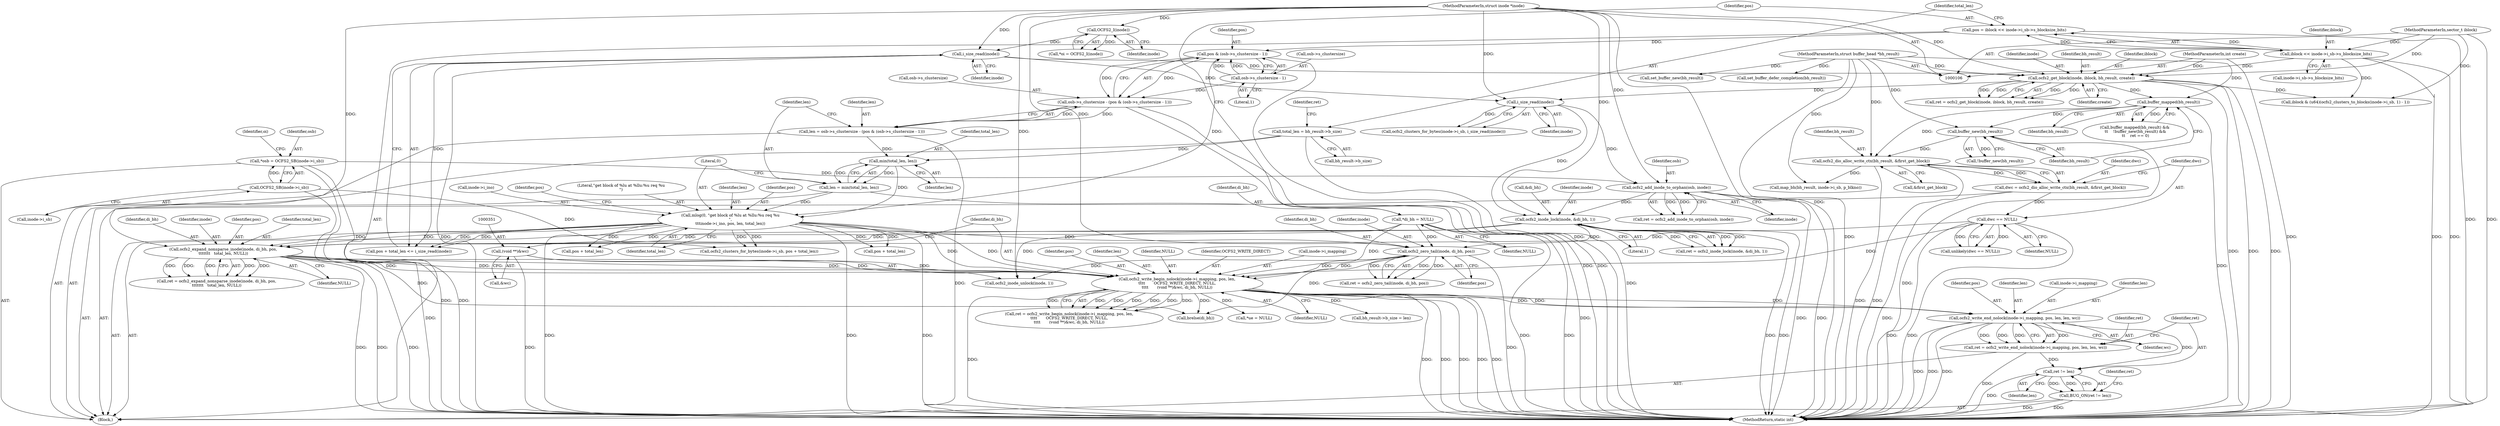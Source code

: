 digraph "1_linux_3e4c56d41eef5595035872a2ec5a483f42e8917f@API" {
"1000457" [label="(Call,ocfs2_write_end_nolock(inode->i_mapping, pos, len, len, wc))"];
"1000342" [label="(Call,ocfs2_write_begin_nolock(inode->i_mapping, pos, len,\n\t\t\t\t       OCFS2_WRITE_DIRECT, NULL,\n\t\t\t\t       (void **)&wc, di_bh, NULL))"];
"1000326" [label="(Call,ocfs2_expand_nonsparse_inode(inode, di_bh, pos,\n\t\t\t\t\t\t\t   total_len, NULL))"];
"1000292" [label="(Call,ocfs2_inode_lock(inode, &di_bh, 1))"];
"1000265" [label="(Call,i_size_read(inode))"];
"1000205" [label="(Call,ocfs2_get_block(inode, iblock, bh_result, create))"];
"1000195" [label="(Call,i_size_read(inode))"];
"1000122" [label="(Call,OCFS2_I(inode))"];
"1000107" [label="(MethodParameterIn,struct inode *inode)"];
"1000141" [label="(Call,iblock << inode->i_sb->s_blocksize_bits)"];
"1000108" [label="(MethodParameterIn,sector_t iblock)"];
"1000109" [label="(MethodParameterIn,struct buffer_head *bh_result)"];
"1000110" [label="(MethodParameterIn,int create)"];
"1000274" [label="(Call,ocfs2_add_inode_to_orphan(osb, inode))"];
"1000113" [label="(Call,*osb = OCFS2_SB(inode->i_sb))"];
"1000115" [label="(Call,OCFS2_SB(inode->i_sb))"];
"1000134" [label="(Call,*di_bh = NULL)"];
"1000181" [label="(Call,mlog(0, \"get block of %lu at %llu:%u req %u\n\",\n\t\t\tinode->i_ino, pos, len, total_len))"];
"1000169" [label="(Call,pos & (osb->s_clustersize - 1))"];
"1000139" [label="(Call,pos = iblock << inode->i_sb->s_blocksize_bits)"];
"1000171" [label="(Call,osb->s_clustersize - 1)"];
"1000176" [label="(Call,len = min(total_len, len))"];
"1000178" [label="(Call,min(total_len, len))"];
"1000150" [label="(Call,total_len = bh_result->b_size)"];
"1000163" [label="(Call,len = osb->s_clustersize - (pos & (osb->s_clustersize - 1)))"];
"1000165" [label="(Call,osb->s_clustersize - (pos & (osb->s_clustersize - 1)))"];
"1000240" [label="(Call,dwc == NULL)"];
"1000232" [label="(Call,dwc = ocfs2_dio_alloc_write_ctx(bh_result, &first_get_block))"];
"1000234" [label="(Call,ocfs2_dio_alloc_write_ctx(bh_result, &first_get_block))"];
"1000217" [label="(Call,buffer_mapped(bh_result))"];
"1000221" [label="(Call,buffer_new(bh_result))"];
"1000319" [label="(Call,ocfs2_zero_tail(inode, di_bh, pos))"];
"1000350" [label="(Call,(void **)&wc)"];
"1000455" [label="(Call,ret = ocfs2_write_end_nolock(inode->i_mapping, pos, len, len, wc))"];
"1000466" [label="(Call,ret != len)"];
"1000465" [label="(Call,BUG_ON(ret != len))"];
"1000396" [label="(Call,map_bh(bh_result, inode->i_sb, p_blkno))"];
"1000465" [label="(Call,BUG_ON(ret != len))"];
"1000175" [label="(Literal,1)"];
"1000354" [label="(Identifier,di_bh)"];
"1000296" [label="(Literal,1)"];
"1000195" [label="(Call,i_size_read(inode))"];
"1000180" [label="(Identifier,len)"];
"1000272" [label="(Call,ret = ocfs2_add_inode_to_orphan(osb, inode))"];
"1000142" [label="(Identifier,iblock)"];
"1000481" [label="(Call,brelse(di_bh))"];
"1000468" [label="(Identifier,len)"];
"1000140" [label="(Identifier,pos)"];
"1000330" [label="(Identifier,total_len)"];
"1000235" [label="(Identifier,bh_result)"];
"1000123" [label="(Identifier,inode)"];
"1000462" [label="(Identifier,len)"];
"1000456" [label="(Identifier,ret)"];
"1000266" [label="(Identifier,inode)"];
"1000177" [label="(Identifier,len)"];
"1000258" [label="(Call,pos + total_len)"];
"1000150" [label="(Call,total_len = bh_result->b_size)"];
"1000478" [label="(Call,ocfs2_inode_unlock(inode, 1))"];
"1000411" [label="(Call,set_buffer_new(bh_result))"];
"1000317" [label="(Call,ret = ocfs2_zero_tail(inode, di_bh, pos))"];
"1000192" [label="(Call,pos + total_len)"];
"1000216" [label="(Call,buffer_mapped(bh_result) &&\n \t\t    !buffer_new(bh_result) &&\n \t\t    ret == 0)"];
"1000239" [label="(Call,unlikely(dwc == NULL))"];
"1000111" [label="(Block,)"];
"1000169" [label="(Call,pos & (osb->s_clustersize - 1))"];
"1000331" [label="(Identifier,NULL)"];
"1000458" [label="(Call,inode->i_mapping)"];
"1000413" [label="(Call,set_buffer_defer_completion(bh_result))"];
"1000340" [label="(Call,ret = ocfs2_write_begin_nolock(inode->i_mapping, pos, len,\n\t\t\t\t       OCFS2_WRITE_DIRECT, NULL,\n\t\t\t\t       (void **)&wc, di_bh, NULL))"];
"1000342" [label="(Call,ocfs2_write_begin_nolock(inode->i_mapping, pos, len,\n\t\t\t\t       OCFS2_WRITE_DIRECT, NULL,\n\t\t\t\t       (void **)&wc, di_bh, NULL))"];
"1000276" [label="(Identifier,inode)"];
"1000193" [label="(Identifier,pos)"];
"1000189" [label="(Identifier,total_len)"];
"1000241" [label="(Identifier,dwc)"];
"1000328" [label="(Identifier,di_bh)"];
"1000236" [label="(Call,&first_get_block)"];
"1000217" [label="(Call,buffer_mapped(bh_result))"];
"1000114" [label="(Identifier,osb)"];
"1000166" [label="(Call,osb->s_clustersize)"];
"1000181" [label="(Call,mlog(0, \"get block of %lu at %llu:%u req %u\n\",\n\t\t\tinode->i_ino, pos, len, total_len))"];
"1000455" [label="(Call,ret = ocfs2_write_end_nolock(inode->i_mapping, pos, len, len, wc))"];
"1000121" [label="(Identifier,oi)"];
"1000182" [label="(Literal,0)"];
"1000385" [label="(Call,iblock & (u64)(ocfs2_clusters_to_blocks(inode->i_sb, 1) - 1))"];
"1000350" [label="(Call,(void **)&wc)"];
"1000424" [label="(Call,*ue = NULL)"];
"1000320" [label="(Identifier,inode)"];
"1000141" [label="(Call,iblock << inode->i_sb->s_blocksize_bits)"];
"1000183" [label="(Literal,\"get block of %lu at %llu:%u req %u\n\")"];
"1000108" [label="(MethodParameterIn,sector_t iblock)"];
"1000242" [label="(Identifier,NULL)"];
"1000163" [label="(Call,len = osb->s_clustersize - (pos & (osb->s_clustersize - 1)))"];
"1000265" [label="(Call,i_size_read(inode))"];
"1000261" [label="(Call,ocfs2_clusters_for_bytes(inode->i_sb, i_size_read(inode)))"];
"1000203" [label="(Call,ret = ocfs2_get_block(inode, iblock, bh_result, create))"];
"1000346" [label="(Identifier,pos)"];
"1000135" [label="(Identifier,di_bh)"];
"1000176" [label="(Call,len = min(total_len, len))"];
"1000233" [label="(Identifier,dwc)"];
"1000232" [label="(Call,dwc = ocfs2_dio_alloc_write_ctx(bh_result, &first_get_block))"];
"1000209" [label="(Identifier,create)"];
"1000275" [label="(Identifier,osb)"];
"1000240" [label="(Call,dwc == NULL)"];
"1000222" [label="(Identifier,bh_result)"];
"1000274" [label="(Call,ocfs2_add_inode_to_orphan(osb, inode))"];
"1000134" [label="(Call,*di_bh = NULL)"];
"1000220" [label="(Call,!buffer_new(bh_result))"];
"1000470" [label="(Identifier,ret)"];
"1000152" [label="(Call,bh_result->b_size)"];
"1000324" [label="(Call,ret = ocfs2_expand_nonsparse_inode(inode, di_bh, pos,\n\t\t\t\t\t\t\t   total_len, NULL))"];
"1000207" [label="(Identifier,iblock)"];
"1000463" [label="(Identifier,len)"];
"1000116" [label="(Call,inode->i_sb)"];
"1000234" [label="(Call,ocfs2_dio_alloc_write_ctx(bh_result, &first_get_block))"];
"1000191" [label="(Call,pos + total_len <= i_size_read(inode))"];
"1000171" [label="(Call,osb->s_clustersize - 1)"];
"1000188" [label="(Identifier,len)"];
"1000352" [label="(Call,&wc)"];
"1000143" [label="(Call,inode->i_sb->s_blocksize_bits)"];
"1000327" [label="(Identifier,inode)"];
"1000457" [label="(Call,ocfs2_write_end_nolock(inode->i_mapping, pos, len, len, wc))"];
"1000110" [label="(MethodParameterIn,int create)"];
"1000466" [label="(Call,ret != len)"];
"1000170" [label="(Identifier,pos)"];
"1000464" [label="(Identifier,wc)"];
"1000113" [label="(Call,*osb = OCFS2_SB(inode->i_sb))"];
"1000151" [label="(Identifier,total_len)"];
"1000206" [label="(Identifier,inode)"];
"1000254" [label="(Call,ocfs2_clusters_for_bytes(inode->i_sb, pos + total_len))"];
"1000164" [label="(Identifier,len)"];
"1000347" [label="(Identifier,len)"];
"1000349" [label="(Identifier,NULL)"];
"1000165" [label="(Call,osb->s_clustersize - (pos & (osb->s_clustersize - 1)))"];
"1000107" [label="(MethodParameterIn,struct inode *inode)"];
"1000494" [label="(MethodReturn,static int)"];
"1000122" [label="(Call,OCFS2_I(inode))"];
"1000187" [label="(Identifier,pos)"];
"1000326" [label="(Call,ocfs2_expand_nonsparse_inode(inode, di_bh, pos,\n\t\t\t\t\t\t\t   total_len, NULL))"];
"1000196" [label="(Identifier,inode)"];
"1000329" [label="(Identifier,pos)"];
"1000109" [label="(MethodParameterIn,struct buffer_head *bh_result)"];
"1000157" [label="(Identifier,ret)"];
"1000321" [label="(Identifier,di_bh)"];
"1000294" [label="(Call,&di_bh)"];
"1000348" [label="(Identifier,OCFS2_WRITE_DIRECT)"];
"1000115" [label="(Call,OCFS2_SB(inode->i_sb))"];
"1000136" [label="(Identifier,NULL)"];
"1000319" [label="(Call,ocfs2_zero_tail(inode, di_bh, pos))"];
"1000467" [label="(Identifier,ret)"];
"1000355" [label="(Identifier,NULL)"];
"1000290" [label="(Call,ret = ocfs2_inode_lock(inode, &di_bh, 1))"];
"1000221" [label="(Call,buffer_new(bh_result))"];
"1000184" [label="(Call,inode->i_ino)"];
"1000292" [label="(Call,ocfs2_inode_lock(inode, &di_bh, 1))"];
"1000178" [label="(Call,min(total_len, len))"];
"1000139" [label="(Call,pos = iblock << inode->i_sb->s_blocksize_bits)"];
"1000120" [label="(Call,*oi = OCFS2_I(inode))"];
"1000461" [label="(Identifier,pos)"];
"1000322" [label="(Identifier,pos)"];
"1000343" [label="(Call,inode->i_mapping)"];
"1000402" [label="(Call,bh_result->b_size = len)"];
"1000208" [label="(Identifier,bh_result)"];
"1000218" [label="(Identifier,bh_result)"];
"1000179" [label="(Identifier,total_len)"];
"1000205" [label="(Call,ocfs2_get_block(inode, iblock, bh_result, create))"];
"1000172" [label="(Call,osb->s_clustersize)"];
"1000293" [label="(Identifier,inode)"];
"1000457" -> "1000455"  [label="AST: "];
"1000457" -> "1000464"  [label="CFG: "];
"1000458" -> "1000457"  [label="AST: "];
"1000461" -> "1000457"  [label="AST: "];
"1000462" -> "1000457"  [label="AST: "];
"1000463" -> "1000457"  [label="AST: "];
"1000464" -> "1000457"  [label="AST: "];
"1000455" -> "1000457"  [label="CFG: "];
"1000457" -> "1000494"  [label="DDG: "];
"1000457" -> "1000494"  [label="DDG: "];
"1000457" -> "1000494"  [label="DDG: "];
"1000457" -> "1000455"  [label="DDG: "];
"1000457" -> "1000455"  [label="DDG: "];
"1000457" -> "1000455"  [label="DDG: "];
"1000457" -> "1000455"  [label="DDG: "];
"1000342" -> "1000457"  [label="DDG: "];
"1000342" -> "1000457"  [label="DDG: "];
"1000342" -> "1000457"  [label="DDG: "];
"1000457" -> "1000466"  [label="DDG: "];
"1000342" -> "1000340"  [label="AST: "];
"1000342" -> "1000355"  [label="CFG: "];
"1000343" -> "1000342"  [label="AST: "];
"1000346" -> "1000342"  [label="AST: "];
"1000347" -> "1000342"  [label="AST: "];
"1000348" -> "1000342"  [label="AST: "];
"1000349" -> "1000342"  [label="AST: "];
"1000350" -> "1000342"  [label="AST: "];
"1000354" -> "1000342"  [label="AST: "];
"1000355" -> "1000342"  [label="AST: "];
"1000340" -> "1000342"  [label="CFG: "];
"1000342" -> "1000494"  [label="DDG: "];
"1000342" -> "1000494"  [label="DDG: "];
"1000342" -> "1000494"  [label="DDG: "];
"1000342" -> "1000494"  [label="DDG: "];
"1000342" -> "1000494"  [label="DDG: "];
"1000342" -> "1000494"  [label="DDG: "];
"1000342" -> "1000340"  [label="DDG: "];
"1000342" -> "1000340"  [label="DDG: "];
"1000342" -> "1000340"  [label="DDG: "];
"1000342" -> "1000340"  [label="DDG: "];
"1000342" -> "1000340"  [label="DDG: "];
"1000342" -> "1000340"  [label="DDG: "];
"1000342" -> "1000340"  [label="DDG: "];
"1000326" -> "1000342"  [label="DDG: "];
"1000326" -> "1000342"  [label="DDG: "];
"1000326" -> "1000342"  [label="DDG: "];
"1000319" -> "1000342"  [label="DDG: "];
"1000319" -> "1000342"  [label="DDG: "];
"1000181" -> "1000342"  [label="DDG: "];
"1000181" -> "1000342"  [label="DDG: "];
"1000240" -> "1000342"  [label="DDG: "];
"1000350" -> "1000342"  [label="DDG: "];
"1000134" -> "1000342"  [label="DDG: "];
"1000342" -> "1000402"  [label="DDG: "];
"1000342" -> "1000424"  [label="DDG: "];
"1000342" -> "1000481"  [label="DDG: "];
"1000326" -> "1000324"  [label="AST: "];
"1000326" -> "1000331"  [label="CFG: "];
"1000327" -> "1000326"  [label="AST: "];
"1000328" -> "1000326"  [label="AST: "];
"1000329" -> "1000326"  [label="AST: "];
"1000330" -> "1000326"  [label="AST: "];
"1000331" -> "1000326"  [label="AST: "];
"1000324" -> "1000326"  [label="CFG: "];
"1000326" -> "1000494"  [label="DDG: "];
"1000326" -> "1000494"  [label="DDG: "];
"1000326" -> "1000494"  [label="DDG: "];
"1000326" -> "1000324"  [label="DDG: "];
"1000326" -> "1000324"  [label="DDG: "];
"1000326" -> "1000324"  [label="DDG: "];
"1000326" -> "1000324"  [label="DDG: "];
"1000326" -> "1000324"  [label="DDG: "];
"1000292" -> "1000326"  [label="DDG: "];
"1000107" -> "1000326"  [label="DDG: "];
"1000134" -> "1000326"  [label="DDG: "];
"1000181" -> "1000326"  [label="DDG: "];
"1000181" -> "1000326"  [label="DDG: "];
"1000240" -> "1000326"  [label="DDG: "];
"1000326" -> "1000478"  [label="DDG: "];
"1000326" -> "1000481"  [label="DDG: "];
"1000292" -> "1000290"  [label="AST: "];
"1000292" -> "1000296"  [label="CFG: "];
"1000293" -> "1000292"  [label="AST: "];
"1000294" -> "1000292"  [label="AST: "];
"1000296" -> "1000292"  [label="AST: "];
"1000290" -> "1000292"  [label="CFG: "];
"1000292" -> "1000494"  [label="DDG: "];
"1000292" -> "1000494"  [label="DDG: "];
"1000292" -> "1000290"  [label="DDG: "];
"1000292" -> "1000290"  [label="DDG: "];
"1000292" -> "1000290"  [label="DDG: "];
"1000265" -> "1000292"  [label="DDG: "];
"1000274" -> "1000292"  [label="DDG: "];
"1000107" -> "1000292"  [label="DDG: "];
"1000292" -> "1000319"  [label="DDG: "];
"1000292" -> "1000478"  [label="DDG: "];
"1000265" -> "1000261"  [label="AST: "];
"1000265" -> "1000266"  [label="CFG: "];
"1000266" -> "1000265"  [label="AST: "];
"1000261" -> "1000265"  [label="CFG: "];
"1000265" -> "1000261"  [label="DDG: "];
"1000205" -> "1000265"  [label="DDG: "];
"1000195" -> "1000265"  [label="DDG: "];
"1000107" -> "1000265"  [label="DDG: "];
"1000265" -> "1000274"  [label="DDG: "];
"1000205" -> "1000203"  [label="AST: "];
"1000205" -> "1000209"  [label="CFG: "];
"1000206" -> "1000205"  [label="AST: "];
"1000207" -> "1000205"  [label="AST: "];
"1000208" -> "1000205"  [label="AST: "];
"1000209" -> "1000205"  [label="AST: "];
"1000203" -> "1000205"  [label="CFG: "];
"1000205" -> "1000494"  [label="DDG: "];
"1000205" -> "1000494"  [label="DDG: "];
"1000205" -> "1000494"  [label="DDG: "];
"1000205" -> "1000203"  [label="DDG: "];
"1000205" -> "1000203"  [label="DDG: "];
"1000205" -> "1000203"  [label="DDG: "];
"1000205" -> "1000203"  [label="DDG: "];
"1000195" -> "1000205"  [label="DDG: "];
"1000107" -> "1000205"  [label="DDG: "];
"1000141" -> "1000205"  [label="DDG: "];
"1000108" -> "1000205"  [label="DDG: "];
"1000109" -> "1000205"  [label="DDG: "];
"1000110" -> "1000205"  [label="DDG: "];
"1000205" -> "1000217"  [label="DDG: "];
"1000205" -> "1000385"  [label="DDG: "];
"1000195" -> "1000191"  [label="AST: "];
"1000195" -> "1000196"  [label="CFG: "];
"1000196" -> "1000195"  [label="AST: "];
"1000191" -> "1000195"  [label="CFG: "];
"1000195" -> "1000494"  [label="DDG: "];
"1000195" -> "1000191"  [label="DDG: "];
"1000122" -> "1000195"  [label="DDG: "];
"1000107" -> "1000195"  [label="DDG: "];
"1000122" -> "1000120"  [label="AST: "];
"1000122" -> "1000123"  [label="CFG: "];
"1000123" -> "1000122"  [label="AST: "];
"1000120" -> "1000122"  [label="CFG: "];
"1000122" -> "1000120"  [label="DDG: "];
"1000107" -> "1000122"  [label="DDG: "];
"1000107" -> "1000106"  [label="AST: "];
"1000107" -> "1000494"  [label="DDG: "];
"1000107" -> "1000274"  [label="DDG: "];
"1000107" -> "1000319"  [label="DDG: "];
"1000107" -> "1000478"  [label="DDG: "];
"1000141" -> "1000139"  [label="AST: "];
"1000141" -> "1000143"  [label="CFG: "];
"1000142" -> "1000141"  [label="AST: "];
"1000143" -> "1000141"  [label="AST: "];
"1000139" -> "1000141"  [label="CFG: "];
"1000141" -> "1000494"  [label="DDG: "];
"1000141" -> "1000494"  [label="DDG: "];
"1000141" -> "1000139"  [label="DDG: "];
"1000141" -> "1000139"  [label="DDG: "];
"1000108" -> "1000141"  [label="DDG: "];
"1000141" -> "1000385"  [label="DDG: "];
"1000108" -> "1000106"  [label="AST: "];
"1000108" -> "1000494"  [label="DDG: "];
"1000108" -> "1000385"  [label="DDG: "];
"1000109" -> "1000106"  [label="AST: "];
"1000109" -> "1000494"  [label="DDG: "];
"1000109" -> "1000217"  [label="DDG: "];
"1000109" -> "1000221"  [label="DDG: "];
"1000109" -> "1000234"  [label="DDG: "];
"1000109" -> "1000396"  [label="DDG: "];
"1000109" -> "1000411"  [label="DDG: "];
"1000109" -> "1000413"  [label="DDG: "];
"1000110" -> "1000106"  [label="AST: "];
"1000110" -> "1000494"  [label="DDG: "];
"1000274" -> "1000272"  [label="AST: "];
"1000274" -> "1000276"  [label="CFG: "];
"1000275" -> "1000274"  [label="AST: "];
"1000276" -> "1000274"  [label="AST: "];
"1000272" -> "1000274"  [label="CFG: "];
"1000274" -> "1000494"  [label="DDG: "];
"1000274" -> "1000494"  [label="DDG: "];
"1000274" -> "1000272"  [label="DDG: "];
"1000274" -> "1000272"  [label="DDG: "];
"1000113" -> "1000274"  [label="DDG: "];
"1000113" -> "1000111"  [label="AST: "];
"1000113" -> "1000115"  [label="CFG: "];
"1000114" -> "1000113"  [label="AST: "];
"1000115" -> "1000113"  [label="AST: "];
"1000121" -> "1000113"  [label="CFG: "];
"1000113" -> "1000494"  [label="DDG: "];
"1000113" -> "1000494"  [label="DDG: "];
"1000115" -> "1000113"  [label="DDG: "];
"1000115" -> "1000116"  [label="CFG: "];
"1000116" -> "1000115"  [label="AST: "];
"1000115" -> "1000494"  [label="DDG: "];
"1000115" -> "1000254"  [label="DDG: "];
"1000134" -> "1000111"  [label="AST: "];
"1000134" -> "1000136"  [label="CFG: "];
"1000135" -> "1000134"  [label="AST: "];
"1000136" -> "1000134"  [label="AST: "];
"1000140" -> "1000134"  [label="CFG: "];
"1000134" -> "1000494"  [label="DDG: "];
"1000134" -> "1000494"  [label="DDG: "];
"1000134" -> "1000319"  [label="DDG: "];
"1000181" -> "1000111"  [label="AST: "];
"1000181" -> "1000189"  [label="CFG: "];
"1000182" -> "1000181"  [label="AST: "];
"1000183" -> "1000181"  [label="AST: "];
"1000184" -> "1000181"  [label="AST: "];
"1000187" -> "1000181"  [label="AST: "];
"1000188" -> "1000181"  [label="AST: "];
"1000189" -> "1000181"  [label="AST: "];
"1000193" -> "1000181"  [label="CFG: "];
"1000181" -> "1000494"  [label="DDG: "];
"1000181" -> "1000494"  [label="DDG: "];
"1000181" -> "1000494"  [label="DDG: "];
"1000169" -> "1000181"  [label="DDG: "];
"1000176" -> "1000181"  [label="DDG: "];
"1000178" -> "1000181"  [label="DDG: "];
"1000181" -> "1000191"  [label="DDG: "];
"1000181" -> "1000191"  [label="DDG: "];
"1000181" -> "1000192"  [label="DDG: "];
"1000181" -> "1000192"  [label="DDG: "];
"1000181" -> "1000254"  [label="DDG: "];
"1000181" -> "1000254"  [label="DDG: "];
"1000181" -> "1000258"  [label="DDG: "];
"1000181" -> "1000258"  [label="DDG: "];
"1000181" -> "1000319"  [label="DDG: "];
"1000169" -> "1000165"  [label="AST: "];
"1000169" -> "1000171"  [label="CFG: "];
"1000170" -> "1000169"  [label="AST: "];
"1000171" -> "1000169"  [label="AST: "];
"1000165" -> "1000169"  [label="CFG: "];
"1000169" -> "1000494"  [label="DDG: "];
"1000169" -> "1000165"  [label="DDG: "];
"1000169" -> "1000165"  [label="DDG: "];
"1000139" -> "1000169"  [label="DDG: "];
"1000171" -> "1000169"  [label="DDG: "];
"1000171" -> "1000169"  [label="DDG: "];
"1000139" -> "1000111"  [label="AST: "];
"1000140" -> "1000139"  [label="AST: "];
"1000151" -> "1000139"  [label="CFG: "];
"1000139" -> "1000494"  [label="DDG: "];
"1000171" -> "1000175"  [label="CFG: "];
"1000172" -> "1000171"  [label="AST: "];
"1000175" -> "1000171"  [label="AST: "];
"1000171" -> "1000165"  [label="DDG: "];
"1000176" -> "1000111"  [label="AST: "];
"1000176" -> "1000178"  [label="CFG: "];
"1000177" -> "1000176"  [label="AST: "];
"1000178" -> "1000176"  [label="AST: "];
"1000182" -> "1000176"  [label="CFG: "];
"1000176" -> "1000494"  [label="DDG: "];
"1000178" -> "1000176"  [label="DDG: "];
"1000178" -> "1000176"  [label="DDG: "];
"1000178" -> "1000180"  [label="CFG: "];
"1000179" -> "1000178"  [label="AST: "];
"1000180" -> "1000178"  [label="AST: "];
"1000150" -> "1000178"  [label="DDG: "];
"1000163" -> "1000178"  [label="DDG: "];
"1000150" -> "1000111"  [label="AST: "];
"1000150" -> "1000152"  [label="CFG: "];
"1000151" -> "1000150"  [label="AST: "];
"1000152" -> "1000150"  [label="AST: "];
"1000157" -> "1000150"  [label="CFG: "];
"1000150" -> "1000494"  [label="DDG: "];
"1000163" -> "1000111"  [label="AST: "];
"1000163" -> "1000165"  [label="CFG: "];
"1000164" -> "1000163"  [label="AST: "];
"1000165" -> "1000163"  [label="AST: "];
"1000177" -> "1000163"  [label="CFG: "];
"1000163" -> "1000494"  [label="DDG: "];
"1000165" -> "1000163"  [label="DDG: "];
"1000165" -> "1000163"  [label="DDG: "];
"1000166" -> "1000165"  [label="AST: "];
"1000165" -> "1000494"  [label="DDG: "];
"1000165" -> "1000494"  [label="DDG: "];
"1000240" -> "1000239"  [label="AST: "];
"1000240" -> "1000242"  [label="CFG: "];
"1000241" -> "1000240"  [label="AST: "];
"1000242" -> "1000240"  [label="AST: "];
"1000239" -> "1000240"  [label="CFG: "];
"1000240" -> "1000494"  [label="DDG: "];
"1000240" -> "1000494"  [label="DDG: "];
"1000240" -> "1000239"  [label="DDG: "];
"1000240" -> "1000239"  [label="DDG: "];
"1000232" -> "1000240"  [label="DDG: "];
"1000232" -> "1000111"  [label="AST: "];
"1000232" -> "1000234"  [label="CFG: "];
"1000233" -> "1000232"  [label="AST: "];
"1000234" -> "1000232"  [label="AST: "];
"1000241" -> "1000232"  [label="CFG: "];
"1000232" -> "1000494"  [label="DDG: "];
"1000234" -> "1000232"  [label="DDG: "];
"1000234" -> "1000232"  [label="DDG: "];
"1000234" -> "1000236"  [label="CFG: "];
"1000235" -> "1000234"  [label="AST: "];
"1000236" -> "1000234"  [label="AST: "];
"1000234" -> "1000494"  [label="DDG: "];
"1000234" -> "1000494"  [label="DDG: "];
"1000217" -> "1000234"  [label="DDG: "];
"1000221" -> "1000234"  [label="DDG: "];
"1000234" -> "1000396"  [label="DDG: "];
"1000217" -> "1000216"  [label="AST: "];
"1000217" -> "1000218"  [label="CFG: "];
"1000218" -> "1000217"  [label="AST: "];
"1000222" -> "1000217"  [label="CFG: "];
"1000216" -> "1000217"  [label="CFG: "];
"1000217" -> "1000494"  [label="DDG: "];
"1000217" -> "1000216"  [label="DDG: "];
"1000217" -> "1000221"  [label="DDG: "];
"1000221" -> "1000220"  [label="AST: "];
"1000221" -> "1000222"  [label="CFG: "];
"1000222" -> "1000221"  [label="AST: "];
"1000220" -> "1000221"  [label="CFG: "];
"1000221" -> "1000494"  [label="DDG: "];
"1000221" -> "1000220"  [label="DDG: "];
"1000319" -> "1000317"  [label="AST: "];
"1000319" -> "1000322"  [label="CFG: "];
"1000320" -> "1000319"  [label="AST: "];
"1000321" -> "1000319"  [label="AST: "];
"1000322" -> "1000319"  [label="AST: "];
"1000317" -> "1000319"  [label="CFG: "];
"1000319" -> "1000494"  [label="DDG: "];
"1000319" -> "1000317"  [label="DDG: "];
"1000319" -> "1000317"  [label="DDG: "];
"1000319" -> "1000317"  [label="DDG: "];
"1000319" -> "1000478"  [label="DDG: "];
"1000319" -> "1000481"  [label="DDG: "];
"1000350" -> "1000352"  [label="CFG: "];
"1000351" -> "1000350"  [label="AST: "];
"1000352" -> "1000350"  [label="AST: "];
"1000354" -> "1000350"  [label="CFG: "];
"1000350" -> "1000494"  [label="DDG: "];
"1000455" -> "1000111"  [label="AST: "];
"1000456" -> "1000455"  [label="AST: "];
"1000467" -> "1000455"  [label="CFG: "];
"1000455" -> "1000494"  [label="DDG: "];
"1000455" -> "1000466"  [label="DDG: "];
"1000466" -> "1000465"  [label="AST: "];
"1000466" -> "1000468"  [label="CFG: "];
"1000467" -> "1000466"  [label="AST: "];
"1000468" -> "1000466"  [label="AST: "];
"1000465" -> "1000466"  [label="CFG: "];
"1000466" -> "1000494"  [label="DDG: "];
"1000466" -> "1000465"  [label="DDG: "];
"1000466" -> "1000465"  [label="DDG: "];
"1000465" -> "1000111"  [label="AST: "];
"1000470" -> "1000465"  [label="CFG: "];
"1000465" -> "1000494"  [label="DDG: "];
"1000465" -> "1000494"  [label="DDG: "];
}

